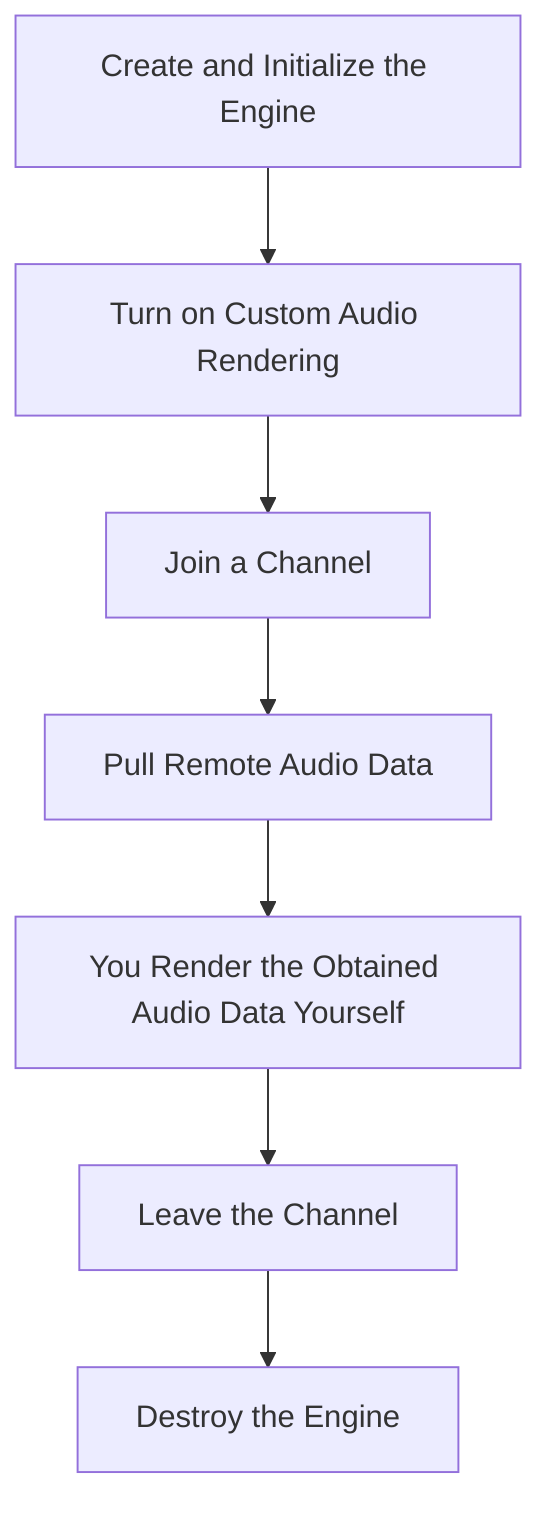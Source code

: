 flowchart TD
    A[Create and Initialize the Engine] --> B[Turn on Custom Audio Rendering]
    B --> C[Join a Channel]
    C --> D[Pull Remote Audio Data]
    D --> E[You Render the Obtained Audio Data Yourself]
    E --> F[Leave the Channel]
    F --> G[Destroy the Engine]